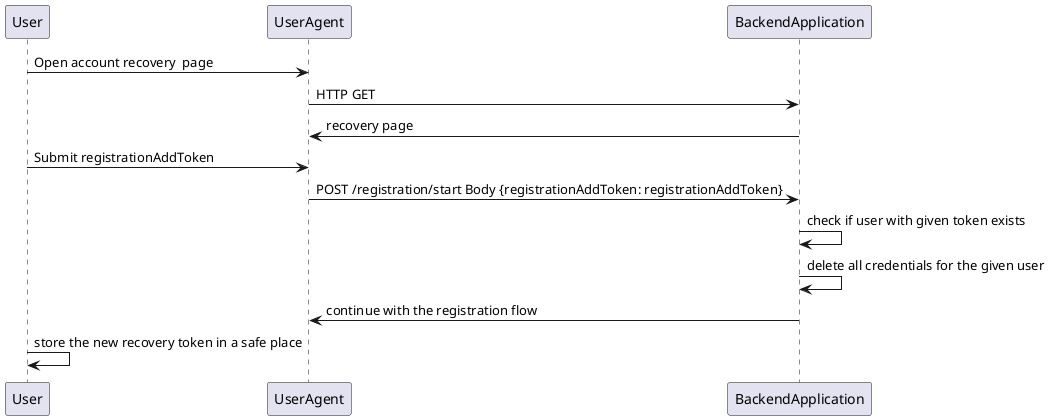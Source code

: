 @startuml
User -> UserAgent : Open account recovery  page
UserAgent -> BackendApplication : HTTP GET
BackendApplication -> UserAgent : recovery page
User -> UserAgent : Submit registrationAddToken
UserAgent -> BackendApplication : POST /registration/start Body {registrationAddToken: registrationAddToken}
BackendApplication -> BackendApplication : check if user with given token exists
BackendApplication -> BackendApplication : delete all credentials for the given user
BackendApplication -> UserAgent : continue with the registration flow
User -> User : store the new recovery token in a safe place
@enduml
